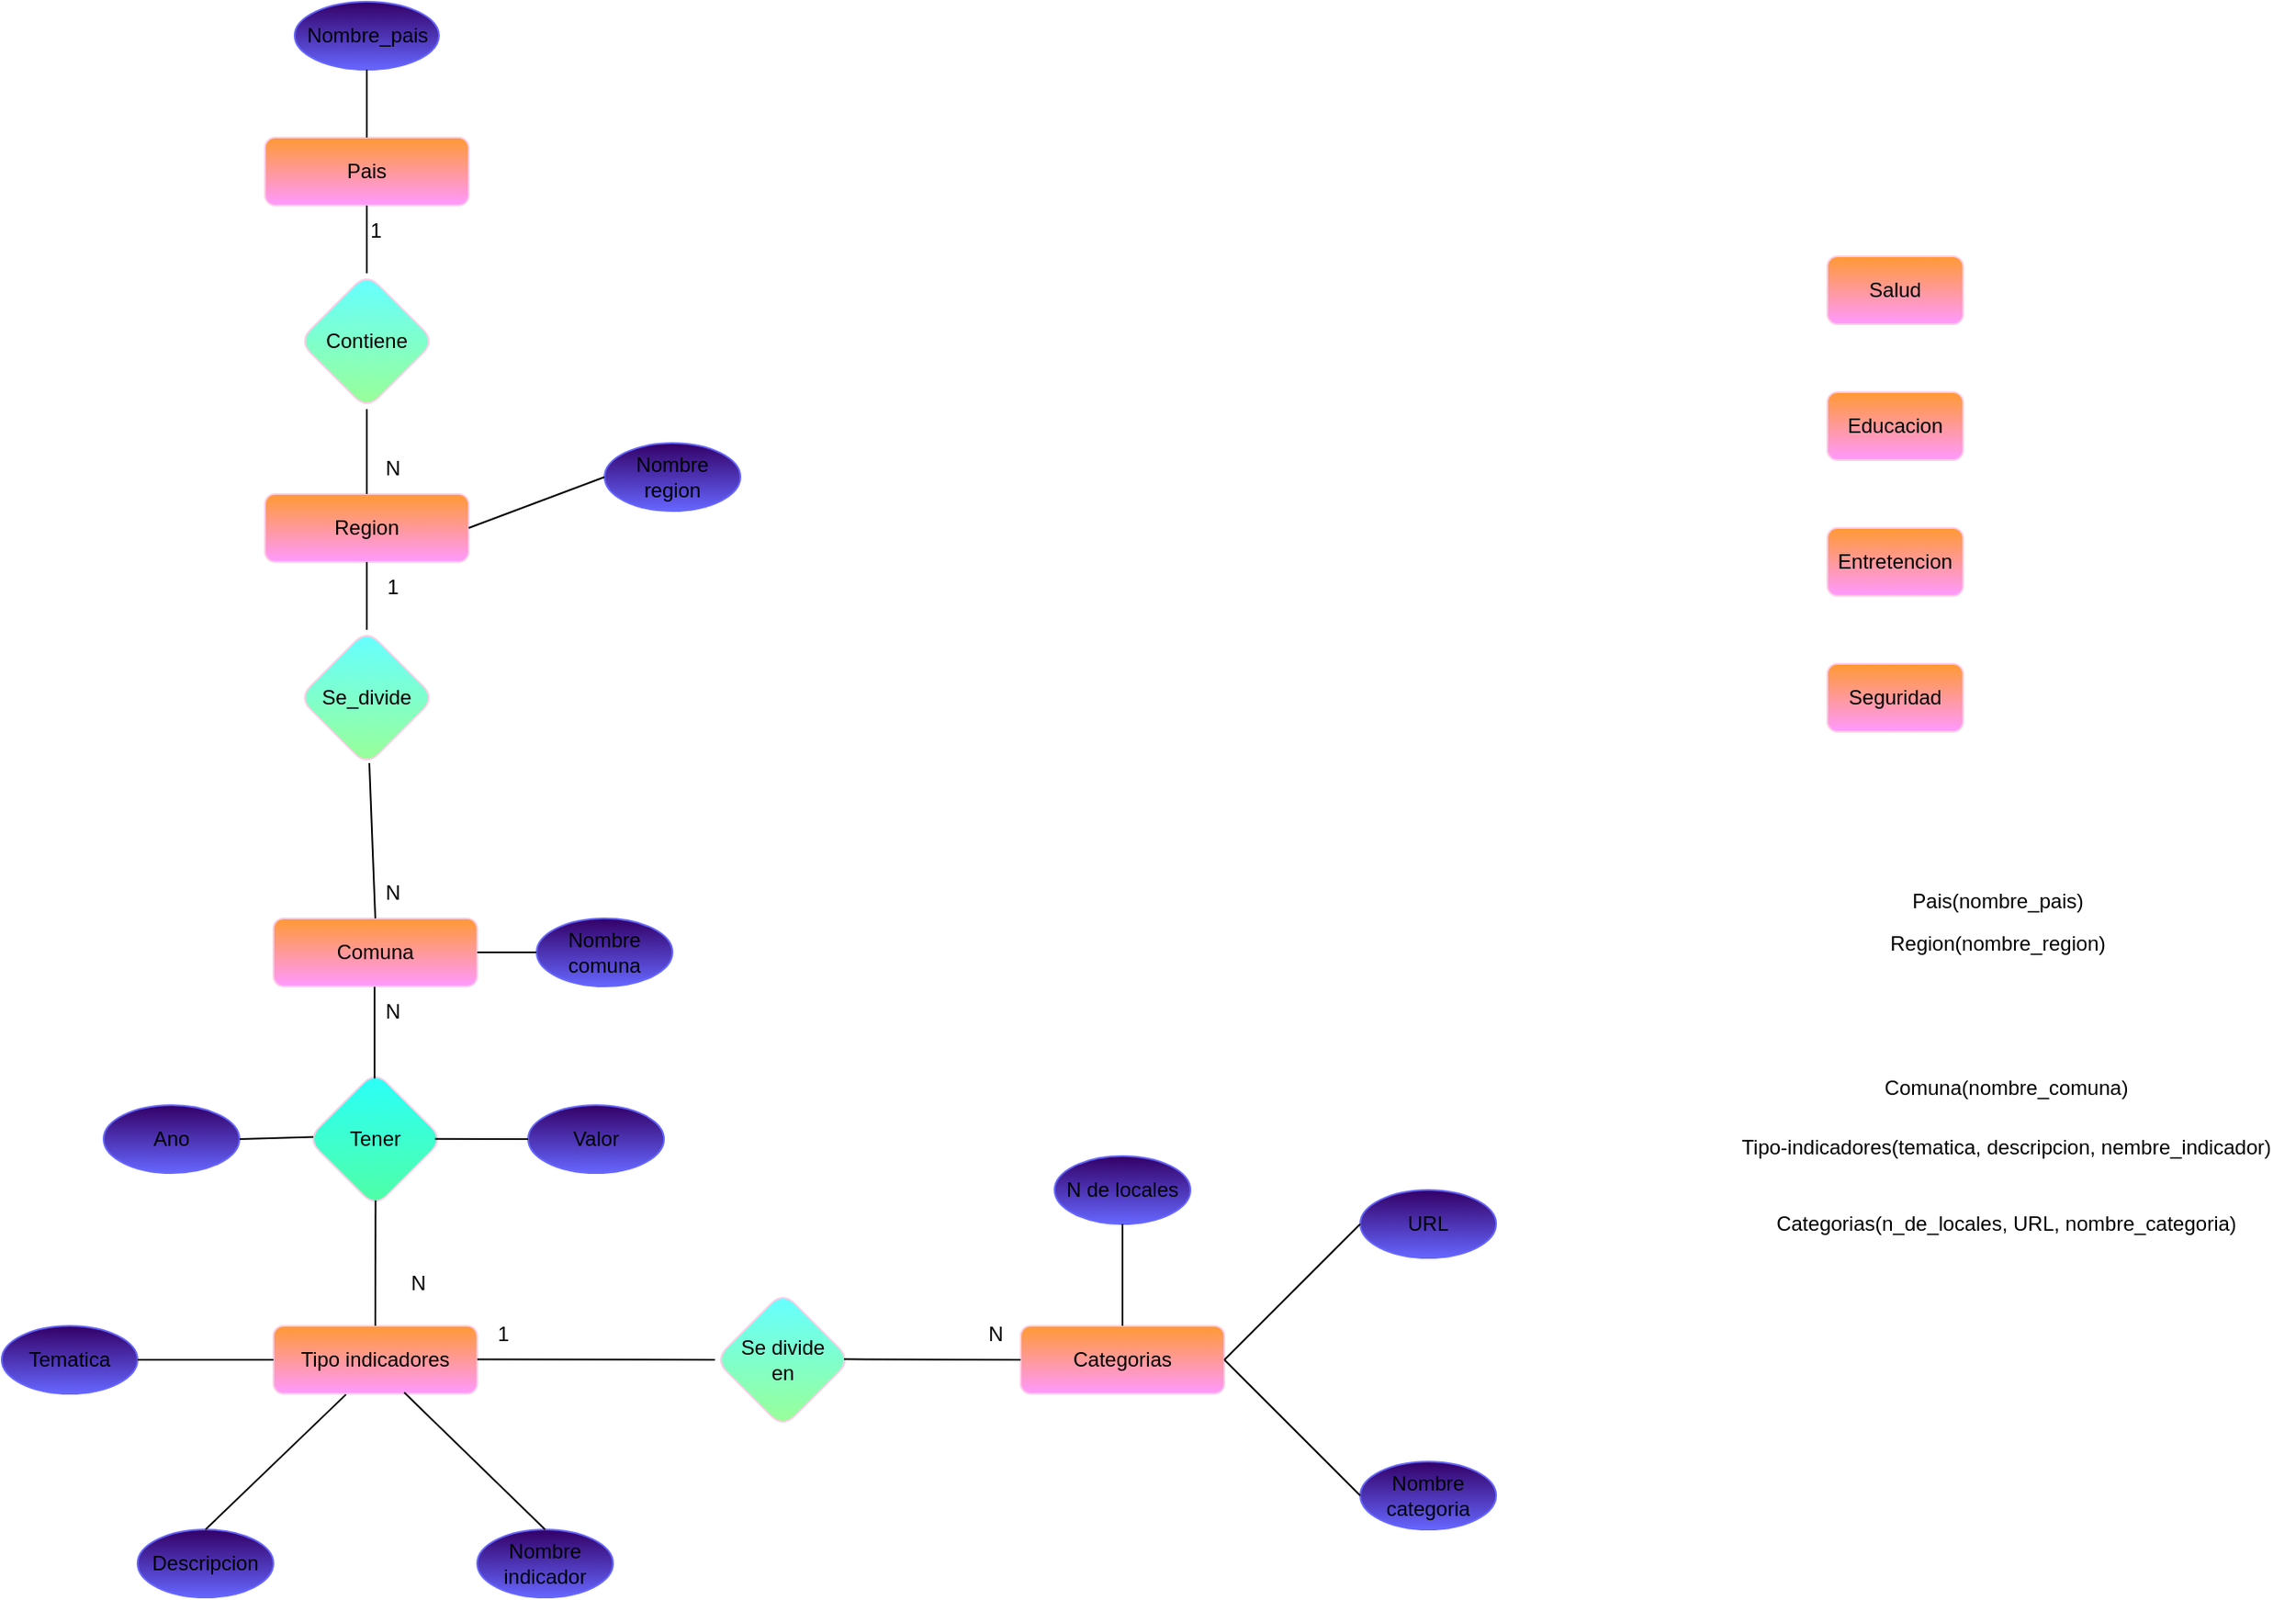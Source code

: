 <mxfile>
    <diagram id="1C8SSKWIOxe83IKbhR6K" name="Page-1">
        <mxGraphModel dx="615" dy="442" grid="1" gridSize="10" guides="1" tooltips="1" connect="1" arrows="1" fold="1" page="1" pageScale="1" pageWidth="850" pageHeight="1100" math="0" shadow="0">
            <root>
                <mxCell id="0"/>
                <mxCell id="1" parent="0"/>
                <mxCell id="2" value="Comuna" style="rounded=1;whiteSpace=wrap;html=1;fillColor=#FF99FF;fontColor=#000000;strokeColor=#FFCCE6;gradientColor=#FF9933;gradientDirection=north;glass=0;shadow=0;" parent="1" vertex="1">
                    <mxGeometry x="360" y="560" width="120" height="40" as="geometry"/>
                </mxCell>
                <mxCell id="3" value="Entretencion" style="rounded=1;whiteSpace=wrap;html=1;fillColor=#FF99FF;strokeColor=#FFCCE6;fontColor=#000000;gradientColor=#FF9933;gradientDirection=north;glass=0;shadow=0;" parent="1" vertex="1">
                    <mxGeometry x="1275" y="330" width="80" height="40" as="geometry"/>
                </mxCell>
                <mxCell id="5" value="Educacion" style="rounded=1;whiteSpace=wrap;html=1;fillColor=#FF99FF;strokeColor=#FFCCE6;fontColor=#000000;gradientColor=#FF9933;gradientDirection=north;glass=0;shadow=0;" parent="1" vertex="1">
                    <mxGeometry x="1275" y="250" width="80" height="40" as="geometry"/>
                </mxCell>
                <mxCell id="6" value="Salud" style="rounded=1;whiteSpace=wrap;html=1;fillColor=#FF99FF;strokeColor=#FFCCE6;fontColor=#000000;gradientColor=#FF9933;gradientDirection=north;glass=0;shadow=0;" parent="1" vertex="1">
                    <mxGeometry x="1275" y="170" width="80" height="40" as="geometry"/>
                </mxCell>
                <mxCell id="7" value="Seguridad" style="rounded=1;whiteSpace=wrap;html=1;fillColor=#FF99FF;strokeColor=#FFCCE6;fontColor=#000000;gradientColor=#FF9933;gradientDirection=north;glass=0;shadow=0;" parent="1" vertex="1">
                    <mxGeometry x="1275" y="410" width="80" height="40" as="geometry"/>
                </mxCell>
                <mxCell id="9" value="&lt;div style=&quot;text-align: justify;&quot;&gt;&lt;span style=&quot;background-color: initial;&quot;&gt;Region&lt;/span&gt;&lt;/div&gt;" style="rounded=1;whiteSpace=wrap;html=1;fillColor=#FF99FF;strokeColor=#FFCCE6;fontColor=#000000;gradientColor=#FF9933;gradientDirection=north;glass=0;shadow=0;" parent="1" vertex="1">
                    <mxGeometry x="355" y="310" width="120" height="40" as="geometry"/>
                </mxCell>
                <mxCell id="14" value="Pais" style="rounded=1;whiteSpace=wrap;html=1;fillColor=#FF99FF;strokeColor=#FFCCE6;fontColor=#000000;gradientColor=#FF9933;gradientDirection=north;glass=0;shadow=0;" parent="1" vertex="1">
                    <mxGeometry x="355" y="100" width="120" height="40" as="geometry"/>
                </mxCell>
                <mxCell id="15" value="" style="endArrow=none;html=1;entryX=0.5;entryY=1;entryDx=0;entryDy=0;exitX=0.5;exitY=0;exitDx=0;exitDy=0;startArrow=none;" parent="1" source="52" target="14" edge="1">
                    <mxGeometry width="50" height="50" relative="1" as="geometry">
                        <mxPoint x="375" y="240" as="sourcePoint"/>
                        <mxPoint x="425" y="190" as="targetPoint"/>
                    </mxGeometry>
                </mxCell>
                <mxCell id="16" value="" style="endArrow=none;html=1;exitX=0.5;exitY=0;exitDx=0;exitDy=0;startArrow=none;" parent="1" source="55" target="9" edge="1">
                    <mxGeometry width="50" height="50" relative="1" as="geometry">
                        <mxPoint x="414.71" y="520" as="sourcePoint"/>
                        <mxPoint x="415" y="350" as="targetPoint"/>
                    </mxGeometry>
                </mxCell>
                <mxCell id="19" value="Nombre_pais" style="ellipse;whiteSpace=wrap;html=1;fillColor=#330066;strokeColor=#6666FF;gradientColor=#6666FF;" parent="1" vertex="1">
                    <mxGeometry x="372.5" y="20" width="85" height="40" as="geometry"/>
                </mxCell>
                <mxCell id="20" value="" style="endArrow=none;html=1;entryX=0.5;entryY=1;entryDx=0;entryDy=0;exitX=0.5;exitY=0;exitDx=0;exitDy=0;" parent="1" source="14" target="19" edge="1">
                    <mxGeometry width="50" height="50" relative="1" as="geometry">
                        <mxPoint x="255" y="100" as="sourcePoint"/>
                        <mxPoint x="305" y="50" as="targetPoint"/>
                    </mxGeometry>
                </mxCell>
                <mxCell id="22" value="Nombre&lt;br&gt;region" style="ellipse;whiteSpace=wrap;html=1;fillColor=#330066;gradientColor=#6666FF;strokeColor=#6666FF;gradientDirection=south;" parent="1" vertex="1">
                    <mxGeometry x="555" y="280" width="80" height="40" as="geometry"/>
                </mxCell>
                <mxCell id="23" value="" style="endArrow=none;html=1;entryX=0;entryY=0.5;entryDx=0;entryDy=0;exitX=1;exitY=0.5;exitDx=0;exitDy=0;" parent="1" source="9" target="22" edge="1">
                    <mxGeometry width="50" height="50" relative="1" as="geometry">
                        <mxPoint x="475" y="400" as="sourcePoint"/>
                        <mxPoint x="525" y="350" as="targetPoint"/>
                    </mxGeometry>
                </mxCell>
                <mxCell id="24" value="Tipo indicadores" style="rounded=1;whiteSpace=wrap;html=1;fillColor=#FF99FF;strokeColor=#FFCCE6;fontColor=#000000;gradientColor=#FF9933;gradientDirection=north;glass=0;shadow=0;" parent="1" vertex="1">
                    <mxGeometry x="360" y="800" width="120" height="40" as="geometry"/>
                </mxCell>
                <mxCell id="27" value="Nombre indicador" style="ellipse;whiteSpace=wrap;html=1;fillColor=#330066;gradientColor=#6666FF;strokeColor=#6666FF;gradientDirection=south;" parent="1" vertex="1">
                    <mxGeometry x="480" y="920" width="80" height="40" as="geometry"/>
                </mxCell>
                <mxCell id="28" value="Descripcion" style="ellipse;whiteSpace=wrap;html=1;fillColor=#330066;gradientColor=#6666FF;strokeColor=#6666FF;gradientDirection=south;" parent="1" vertex="1">
                    <mxGeometry x="280" y="920" width="80" height="40" as="geometry"/>
                </mxCell>
                <mxCell id="30" value="" style="endArrow=none;html=1;fontFamily=Helvetica;fontSize=12;fontColor=#000000;entryX=0.5;entryY=0;entryDx=0;entryDy=0;exitX=0.642;exitY=0.982;exitDx=0;exitDy=0;exitPerimeter=0;" parent="1" source="24" target="27" edge="1">
                    <mxGeometry width="50" height="50" relative="1" as="geometry">
                        <mxPoint x="380" y="820" as="sourcePoint"/>
                        <mxPoint x="340" y="810" as="targetPoint"/>
                    </mxGeometry>
                </mxCell>
                <mxCell id="31" value="" style="endArrow=none;html=1;fontFamily=Helvetica;fontSize=12;fontColor=#000000;entryX=0.356;entryY=1.011;entryDx=0;entryDy=0;exitX=0.5;exitY=0;exitDx=0;exitDy=0;entryPerimeter=0;" parent="1" source="28" target="24" edge="1">
                    <mxGeometry width="50" height="50" relative="1" as="geometry">
                        <mxPoint x="310" y="940" as="sourcePoint"/>
                        <mxPoint x="360" y="890" as="targetPoint"/>
                    </mxGeometry>
                </mxCell>
                <mxCell id="36" value="Tener" style="rhombus;whiteSpace=wrap;html=1;rounded=1;shadow=0;glass=0;strokeColor=#FFCCE6;fontFamily=Helvetica;fontSize=12;fontColor=#000000;fillColor=#4FFFA7;gradientColor=#2BFFF8;gradientDirection=north;" parent="1" vertex="1">
                    <mxGeometry x="380" y="650" width="80" height="80" as="geometry"/>
                </mxCell>
                <mxCell id="37" value="Ano" style="ellipse;whiteSpace=wrap;html=1;fillColor=#330066;gradientColor=#6666FF;strokeColor=#6666FF;gradientDirection=south;" parent="1" vertex="1">
                    <mxGeometry x="260" y="670" width="80" height="40" as="geometry"/>
                </mxCell>
                <mxCell id="38" value="Valor" style="ellipse;whiteSpace=wrap;html=1;fillColor=#330066;gradientColor=#6666FF;strokeColor=#6666FF;gradientDirection=south;" parent="1" vertex="1">
                    <mxGeometry x="510" y="670" width="80" height="40" as="geometry"/>
                </mxCell>
                <mxCell id="39" value="" style="endArrow=none;html=1;fontFamily=Helvetica;fontSize=12;fontColor=#000000;entryX=0.502;entryY=0.952;entryDx=0;entryDy=0;exitX=0.5;exitY=0;exitDx=0;exitDy=0;entryPerimeter=0;" parent="1" source="24" edge="1">
                    <mxGeometry width="50" height="50" relative="1" as="geometry">
                        <mxPoint x="350" y="770" as="sourcePoint"/>
                        <mxPoint x="420.16" y="726.16" as="targetPoint"/>
                    </mxGeometry>
                </mxCell>
                <mxCell id="40" value="" style="endArrow=none;html=1;fontFamily=Helvetica;fontSize=12;fontColor=#000000;entryX=0;entryY=0.5;entryDx=0;entryDy=0;exitX=0.94;exitY=0.498;exitDx=0;exitDy=0;exitPerimeter=0;" parent="1" source="36" target="38" edge="1">
                    <mxGeometry width="50" height="50" relative="1" as="geometry">
                        <mxPoint x="460" y="690" as="sourcePoint"/>
                        <mxPoint x="440" y="740" as="targetPoint"/>
                    </mxGeometry>
                </mxCell>
                <mxCell id="44" value="" style="endArrow=none;html=1;fontFamily=Helvetica;fontSize=12;fontColor=#000000;entryX=0.153;entryY=0.007;entryDx=0;entryDy=0;entryPerimeter=0;exitX=0.495;exitY=0.053;exitDx=0;exitDy=0;exitPerimeter=0;" parent="1" source="36" target="46" edge="1">
                    <mxGeometry width="50" height="50" relative="1" as="geometry">
                        <mxPoint x="420" y="650" as="sourcePoint"/>
                        <mxPoint x="414.87" y="600.0" as="targetPoint"/>
                    </mxGeometry>
                </mxCell>
                <mxCell id="45" value="" style="endArrow=none;html=1;fontFamily=Helvetica;fontSize=12;fontColor=#000000;entryX=0.044;entryY=0.485;entryDx=0;entryDy=0;entryPerimeter=0;exitX=1;exitY=0.5;exitDx=0;exitDy=0;" parent="1" source="37" edge="1">
                    <mxGeometry width="50" height="50" relative="1" as="geometry">
                        <mxPoint x="340" y="770" as="sourcePoint"/>
                        <mxPoint x="383.52" y="688.8" as="targetPoint"/>
                    </mxGeometry>
                </mxCell>
                <mxCell id="46" value="N" style="text;html=1;align=center;verticalAlign=middle;resizable=0;points=[];autosize=1;strokeColor=none;fillColor=none;" parent="1" vertex="1">
                    <mxGeometry x="415" y="600" width="30" height="30" as="geometry"/>
                </mxCell>
                <mxCell id="47" value="N" style="text;html=1;align=center;verticalAlign=middle;resizable=0;points=[];autosize=1;strokeColor=none;fillColor=none;" parent="1" vertex="1">
                    <mxGeometry x="430" y="760" width="30" height="30" as="geometry"/>
                </mxCell>
                <mxCell id="48" value="N" style="text;html=1;align=center;verticalAlign=middle;resizable=0;points=[];autosize=1;strokeColor=none;fillColor=none;" parent="1" vertex="1">
                    <mxGeometry x="415" y="530" width="30" height="30" as="geometry"/>
                </mxCell>
                <mxCell id="49" value="N" style="text;html=1;align=center;verticalAlign=middle;resizable=0;points=[];autosize=1;strokeColor=none;fillColor=none;" parent="1" vertex="1">
                    <mxGeometry x="415" y="280" width="30" height="30" as="geometry"/>
                </mxCell>
                <mxCell id="50" value="1&lt;span style=&quot;color: rgba(0, 0, 0, 0); font-family: monospace; font-size: 0px; text-align: start;&quot;&gt;%3CmxGraphModel%3E%3Croot%3E%3CmxCell%20id%3D%220%22%2F%3E%3CmxCell%20id%3D%221%22%20parent%3D%220%22%2F%3E%3CmxCell%20id%3D%222%22%20value%3D%22N%22%20style%3D%22text%3Bhtml%3D1%3Balign%3Dcenter%3BverticalAlign%3Dmiddle%3Bresizable%3D0%3Bpoints%3D%5B%5D%3Bautosize%3D1%3BstrokeColor%3Dnone%3BfillColor%3Dnone%3B%22%20vertex%3D%221%22%20parent%3D%221%22%3E%3CmxGeometry%20x%3D%22460%22%20y%3D%22530%22%20width%3D%2230%22%20height%3D%2230%22%20as%3D%22geometry%22%2F%3E%3C%2FmxCell%3E%3C%2Froot%3E%3C%2FmxGraphModel%3E&lt;/span&gt;" style="text;html=1;align=center;verticalAlign=middle;resizable=0;points=[];autosize=1;strokeColor=none;fillColor=none;" parent="1" vertex="1">
                    <mxGeometry x="415" y="350" width="30" height="30" as="geometry"/>
                </mxCell>
                <mxCell id="51" value="1&lt;span style=&quot;color: rgba(0, 0, 0, 0); font-family: monospace; font-size: 0px; text-align: start;&quot;&gt;%3CmxGraphModel%3E%3Croot%3E%3CmxCell%20id%3D%220%22%2F%3E%3CmxCell%20id%3D%221%22%20parent%3D%220%22%2F%3E%3CmxCell%20id%3D%222%22%20value%3D%22N%22%20style%3D%22text%3Bhtml%3D1%3Balign%3Dcenter%3BverticalAlign%3Dmiddle%3Bresizable%3D0%3Bpoints%3D%5B%5D%3Bautosize%3D1%3BstrokeColor%3Dnone%3BfillColor%3Dnone%3B%22%20vertex%3D%221%22%20parent%3D%221%22%3E%3CmxGeometry%20x%3D%22460%22%20y%3D%22530%22%20width%3D%2230%22%20height%3D%2230%22%20as%3D%22geometry%22%2F%3E%3C%2FmxCell%3E%3C%2Froot%3E%3C%2FmxGraphModel%3E&lt;/span&gt;" style="text;html=1;align=center;verticalAlign=middle;resizable=0;points=[];autosize=1;strokeColor=none;fillColor=none;" parent="1" vertex="1">
                    <mxGeometry x="405" y="140" width="30" height="30" as="geometry"/>
                </mxCell>
                <mxCell id="53" value="" style="endArrow=none;html=1;entryX=0.5;entryY=1;entryDx=0;entryDy=0;exitX=0.5;exitY=0;exitDx=0;exitDy=0;" parent="1" source="9" target="52" edge="1">
                    <mxGeometry width="50" height="50" relative="1" as="geometry">
                        <mxPoint x="415" y="310" as="sourcePoint"/>
                        <mxPoint x="415" y="140" as="targetPoint"/>
                    </mxGeometry>
                </mxCell>
                <mxCell id="52" value="Contiene" style="rhombus;whiteSpace=wrap;html=1;rounded=1;shadow=0;glass=0;strokeColor=#FFCCE6;fontFamily=Helvetica;fontSize=12;fontColor=#000000;fillColor=#99FF99;gradientColor=#66FFFF;gradientDirection=north;" parent="1" vertex="1">
                    <mxGeometry x="375" y="180" width="80" height="80" as="geometry"/>
                </mxCell>
                <mxCell id="57" value="" style="endArrow=none;html=1;exitX=0.5;exitY=0;exitDx=0;exitDy=0;" parent="1" source="2" target="55" edge="1">
                    <mxGeometry width="50" height="50" relative="1" as="geometry">
                        <mxPoint x="415" y="560" as="sourcePoint"/>
                        <mxPoint x="415" y="350" as="targetPoint"/>
                    </mxGeometry>
                </mxCell>
                <mxCell id="55" value="Se_divide" style="rhombus;whiteSpace=wrap;html=1;rounded=1;shadow=0;glass=0;strokeColor=#FFCCE6;fontFamily=Helvetica;fontSize=12;fontColor=#000000;fillColor=#99FF99;gradientColor=#66FFFF;gradientDirection=north;" parent="1" vertex="1">
                    <mxGeometry x="375" y="390" width="80" height="80" as="geometry"/>
                </mxCell>
                <mxCell id="56" value="Categorias" style="rounded=1;whiteSpace=wrap;html=1;fillColor=#FF99FF;strokeColor=#FFCCE6;fontColor=#000000;gradientColor=#FF9933;gradientDirection=north;glass=0;shadow=0;" parent="1" vertex="1">
                    <mxGeometry x="800" y="800" width="120" height="40" as="geometry"/>
                </mxCell>
                <mxCell id="58" value="Nombre&lt;br&gt;comuna" style="ellipse;whiteSpace=wrap;html=1;fillColor=#330066;gradientColor=#6666FF;strokeColor=#6666FF;gradientDirection=south;" parent="1" vertex="1">
                    <mxGeometry x="515" y="560" width="80" height="40" as="geometry"/>
                </mxCell>
                <mxCell id="59" value="URL" style="ellipse;whiteSpace=wrap;html=1;fillColor=#330066;gradientColor=#6666FF;strokeColor=#6666FF;gradientDirection=south;" parent="1" vertex="1">
                    <mxGeometry x="1000" y="720" width="80" height="40" as="geometry"/>
                </mxCell>
                <mxCell id="60" value="Nombre&lt;br&gt;categoria" style="ellipse;whiteSpace=wrap;html=1;fillColor=#330066;gradientColor=#6666FF;strokeColor=#6666FF;gradientDirection=south;" parent="1" vertex="1">
                    <mxGeometry x="1000" y="880" width="80" height="40" as="geometry"/>
                </mxCell>
                <mxCell id="61" value="" style="endArrow=none;html=1;fontFamily=Helvetica;fontSize=12;fontColor=#000000;entryX=0;entryY=0.5;entryDx=0;entryDy=0;exitX=1;exitY=0.5;exitDx=0;exitDy=0;" parent="1" source="56" target="59" edge="1">
                    <mxGeometry width="50" height="50" relative="1" as="geometry">
                        <mxPoint x="730" y="840" as="sourcePoint"/>
                        <mxPoint x="740.16" y="766.16" as="targetPoint"/>
                    </mxGeometry>
                </mxCell>
                <mxCell id="62" value="" style="endArrow=none;html=1;fontFamily=Helvetica;fontSize=12;fontColor=#000000;entryX=0;entryY=0.5;entryDx=0;entryDy=0;exitX=1;exitY=0.5;exitDx=0;exitDy=0;" parent="1" source="56" target="60" edge="1">
                    <mxGeometry width="50" height="50" relative="1" as="geometry">
                        <mxPoint x="720" y="830" as="sourcePoint"/>
                        <mxPoint x="760" y="790" as="targetPoint"/>
                    </mxGeometry>
                </mxCell>
                <mxCell id="63" value="Se divide&lt;br&gt;en" style="rhombus;whiteSpace=wrap;html=1;rounded=1;shadow=0;glass=0;strokeColor=#FFCCE6;fontFamily=Helvetica;fontSize=12;fontColor=#000000;fillColor=#99FF99;gradientColor=#66FFFF;gradientDirection=north;" parent="1" vertex="1">
                    <mxGeometry x="620" y="780" width="80" height="80" as="geometry"/>
                </mxCell>
                <mxCell id="64" value="" style="endArrow=none;html=1;fontFamily=Helvetica;fontSize=12;fontColor=#000000;entryX=0;entryY=0.5;entryDx=0;entryDy=0;exitX=0.95;exitY=0.496;exitDx=0;exitDy=0;exitPerimeter=0;" parent="1" source="63" target="56" edge="1">
                    <mxGeometry width="50" height="50" relative="1" as="geometry">
                        <mxPoint x="770" y="830" as="sourcePoint"/>
                        <mxPoint x="710" y="810" as="targetPoint"/>
                    </mxGeometry>
                </mxCell>
                <mxCell id="65" value="" style="endArrow=none;html=1;fontFamily=Helvetica;fontSize=12;fontColor=#000000;entryX=0;entryY=0.5;entryDx=0;entryDy=0;" edge="1" parent="1" target="63">
                    <mxGeometry width="50" height="50" relative="1" as="geometry">
                        <mxPoint x="480" y="819.71" as="sourcePoint"/>
                        <mxPoint x="700" y="820" as="targetPoint"/>
                    </mxGeometry>
                </mxCell>
                <mxCell id="66" value="Tematica" style="ellipse;whiteSpace=wrap;html=1;fillColor=#330066;gradientColor=#6666FF;strokeColor=#6666FF;gradientDirection=south;" parent="1" vertex="1">
                    <mxGeometry x="200" y="800" width="80" height="40" as="geometry"/>
                </mxCell>
                <mxCell id="67" value="" style="endArrow=none;html=1;fontFamily=Helvetica;fontSize=12;fontColor=#000000;entryX=0;entryY=0.5;entryDx=0;entryDy=0;" parent="1" target="24" edge="1">
                    <mxGeometry width="50" height="50" relative="1" as="geometry">
                        <mxPoint x="280" y="820" as="sourcePoint"/>
                        <mxPoint x="352.72" y="810" as="targetPoint"/>
                    </mxGeometry>
                </mxCell>
                <mxCell id="68" value="" style="endArrow=none;html=1;fontFamily=Helvetica;fontSize=12;fontColor=#000000;entryX=0;entryY=0.5;entryDx=0;entryDy=0;exitX=1;exitY=0.5;exitDx=0;exitDy=0;" parent="1" source="2" target="58" edge="1">
                    <mxGeometry width="50" height="50" relative="1" as="geometry">
                        <mxPoint x="485.05" y="560.0" as="sourcePoint"/>
                        <mxPoint x="515.0" y="505.12" as="targetPoint"/>
                    </mxGeometry>
                </mxCell>
                <mxCell id="69" value="N" style="text;html=1;align=center;verticalAlign=middle;resizable=0;points=[];autosize=1;strokeColor=none;fillColor=none;" parent="1" vertex="1">
                    <mxGeometry x="770" y="790" width="30" height="30" as="geometry"/>
                </mxCell>
                <mxCell id="70" value="1&lt;span style=&quot;color: rgba(0, 0, 0, 0); font-family: monospace; font-size: 0px; text-align: start;&quot;&gt;%3CmxGraphModel%3E%3Croot%3E%3CmxCell%20id%3D%220%22%2F%3E%3CmxCell%20id%3D%221%22%20parent%3D%220%22%2F%3E%3CmxCell%20id%3D%222%22%20value%3D%22N%22%20style%3D%22text%3Bhtml%3D1%3Balign%3Dcenter%3BverticalAlign%3Dmiddle%3Bresizable%3D0%3Bpoints%3D%5B%5D%3Bautosize%3D1%3BstrokeColor%3Dnone%3BfillColor%3Dnone%3B%22%20vertex%3D%221%22%20parent%3D%221%22%3E%3CmxGeometry%20x%3D%22460%22%20y%3D%22530%22%20width%3D%2230%22%20height%3D%2230%22%20as%3D%22geometry%22%2F%3E%3C%2FmxCell%3E%3C%2Froot%3E%3C%2FmxGraphModel%3E&lt;/span&gt;" style="text;html=1;align=center;verticalAlign=middle;resizable=0;points=[];autosize=1;strokeColor=none;fillColor=none;" parent="1" vertex="1">
                    <mxGeometry x="480" y="790" width="30" height="30" as="geometry"/>
                </mxCell>
                <mxCell id="80" value="N de locales" style="ellipse;whiteSpace=wrap;html=1;fillColor=#330066;gradientColor=#6666FF;strokeColor=#6666FF;gradientDirection=south;" vertex="1" parent="1">
                    <mxGeometry x="820" y="700" width="80" height="40" as="geometry"/>
                </mxCell>
                <mxCell id="81" value="" style="endArrow=none;html=1;entryX=0.5;entryY=1;entryDx=0;entryDy=0;exitX=0.5;exitY=0;exitDx=0;exitDy=0;" edge="1" parent="1" source="56" target="80">
                    <mxGeometry width="50" height="50" relative="1" as="geometry">
                        <mxPoint x="760" y="910" as="sourcePoint"/>
                        <mxPoint x="810" y="860" as="targetPoint"/>
                    </mxGeometry>
                </mxCell>
                <mxCell id="82" value="Pais(nombre_pais)" style="text;html=1;align=center;verticalAlign=middle;resizable=0;points=[];autosize=1;strokeColor=none;fillColor=none;" vertex="1" parent="1">
                    <mxGeometry x="1315" y="535" width="120" height="30" as="geometry"/>
                </mxCell>
                <mxCell id="83" value="Region(nombre_region)" style="text;html=1;align=center;verticalAlign=middle;resizable=0;points=[];autosize=1;strokeColor=none;fillColor=none;" vertex="1" parent="1">
                    <mxGeometry x="1300" y="560" width="150" height="30" as="geometry"/>
                </mxCell>
                <mxCell id="84" value="Comuna(nombre_comuna)" style="text;html=1;align=center;verticalAlign=middle;resizable=0;points=[];autosize=1;strokeColor=none;fillColor=none;" vertex="1" parent="1">
                    <mxGeometry x="1295" y="645" width="170" height="30" as="geometry"/>
                </mxCell>
                <mxCell id="85" value="Tipo-indicadores(tematica, descripcion, nembre_indicador)" style="text;html=1;align=center;verticalAlign=middle;resizable=0;points=[];autosize=1;strokeColor=none;fillColor=none;" vertex="1" parent="1">
                    <mxGeometry x="1210" y="680" width="340" height="30" as="geometry"/>
                </mxCell>
                <mxCell id="86" value="Categorias(n_de_locales, URL, nombre_categoria)" style="text;html=1;align=center;verticalAlign=middle;resizable=0;points=[];autosize=1;strokeColor=none;fillColor=none;" vertex="1" parent="1">
                    <mxGeometry x="1235" y="725" width="290" height="30" as="geometry"/>
                </mxCell>
            </root>
        </mxGraphModel>
    </diagram>
</mxfile>